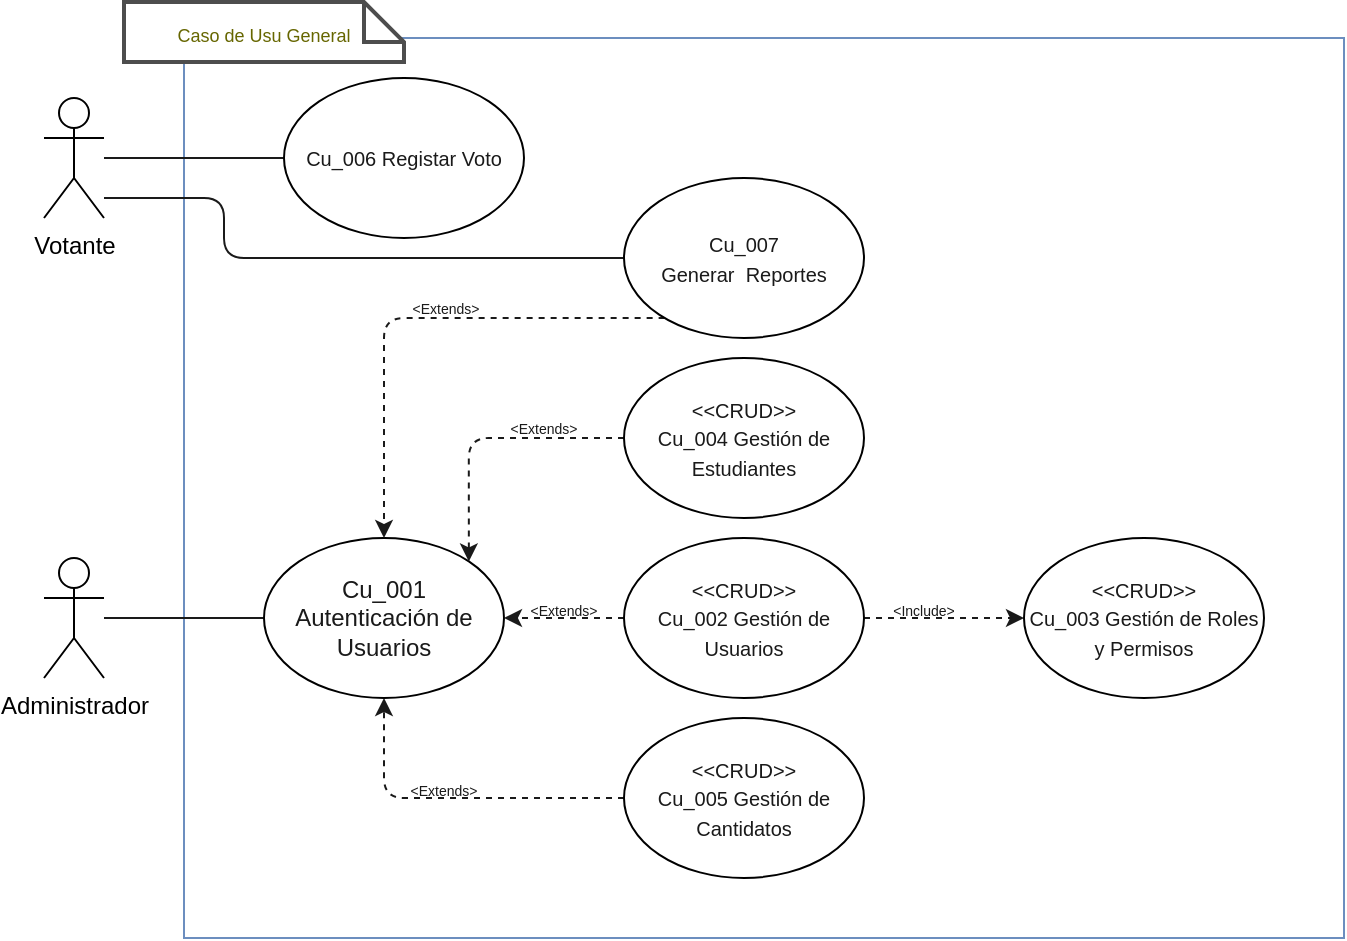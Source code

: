 <mxfile>
    <diagram id="4-rtfh83yezPWey96qsF" name="General">
        <mxGraphModel dx="693" dy="428" grid="1" gridSize="10" guides="1" tooltips="1" connect="1" arrows="1" fold="1" page="1" pageScale="1" pageWidth="850" pageHeight="1100" math="0" shadow="0">
            <root>
                <mxCell id="0"/>
                <mxCell id="1" parent="0"/>
                <mxCell id="OQ49IvHE8x5yrIgXb8Tg-1" value="" style="rounded=0;whiteSpace=wrap;html=1;fillColor=#FFFFFF;strokeColor=#6c8ebf;" vertex="1" parent="1">
                    <mxGeometry x="140" y="30" width="580" height="450" as="geometry"/>
                </mxCell>
                <mxCell id="OQ49IvHE8x5yrIgXb8Tg-2" style="edgeStyle=orthogonalEdgeStyle;html=1;entryX=0;entryY=0.5;entryDx=0;entryDy=0;strokeColor=#1A1A1A;fontSize=10;fontColor=#1A1A1A;endArrow=none;endFill=0;" edge="1" parent="1" source="OQ49IvHE8x5yrIgXb8Tg-3" target="OQ49IvHE8x5yrIgXb8Tg-7">
                    <mxGeometry relative="1" as="geometry"/>
                </mxCell>
                <mxCell id="OQ49IvHE8x5yrIgXb8Tg-3" value="Administrador" style="shape=umlActor;verticalLabelPosition=bottom;verticalAlign=top;html=1;outlineConnect=0;" vertex="1" parent="1">
                    <mxGeometry x="70" y="290" width="30" height="60" as="geometry"/>
                </mxCell>
                <mxCell id="OQ49IvHE8x5yrIgXb8Tg-4" style="edgeStyle=orthogonalEdgeStyle;html=1;entryX=0;entryY=0.5;entryDx=0;entryDy=0;strokeColor=#1A1A1A;fontSize=10;fontColor=#1A1A1A;endArrow=none;endFill=0;" edge="1" parent="1" source="OQ49IvHE8x5yrIgXb8Tg-6" target="OQ49IvHE8x5yrIgXb8Tg-15">
                    <mxGeometry relative="1" as="geometry"/>
                </mxCell>
                <mxCell id="OQ49IvHE8x5yrIgXb8Tg-5" style="edgeStyle=orthogonalEdgeStyle;html=1;entryX=0;entryY=0.5;entryDx=0;entryDy=0;strokeColor=#1A1A1A;fontSize=10;fontColor=#1A1A1A;endArrow=none;endFill=0;" edge="1" parent="1" source="OQ49IvHE8x5yrIgXb8Tg-6" target="OQ49IvHE8x5yrIgXb8Tg-17">
                    <mxGeometry relative="1" as="geometry">
                        <Array as="points">
                            <mxPoint x="160" y="110"/>
                            <mxPoint x="160" y="140"/>
                        </Array>
                    </mxGeometry>
                </mxCell>
                <mxCell id="OQ49IvHE8x5yrIgXb8Tg-6" value="Votante" style="shape=umlActor;verticalLabelPosition=bottom;verticalAlign=top;html=1;outlineConnect=0;" vertex="1" parent="1">
                    <mxGeometry x="70" y="60" width="30" height="60" as="geometry"/>
                </mxCell>
                <mxCell id="OQ49IvHE8x5yrIgXb8Tg-7" value="&lt;font color=&quot;#1a1a1a&quot;&gt;Cu_001 &lt;br&gt;Autenticación de Usuarios&lt;/font&gt;" style="ellipse;whiteSpace=wrap;html=1;gradientColor=none;strokeColor=#000000;fillColor=#FFFFFF;" vertex="1" parent="1">
                    <mxGeometry x="180" y="280" width="120" height="80" as="geometry"/>
                </mxCell>
                <mxCell id="OQ49IvHE8x5yrIgXb8Tg-8" style="edgeStyle=orthogonalEdgeStyle;html=1;entryX=1;entryY=0.5;entryDx=0;entryDy=0;dashed=1;strokeColor=#1A1A1A;fontSize=7;fontColor=#1A1A1A;startArrow=none;startFill=0;endArrow=classic;endFill=1;" edge="1" parent="1" source="OQ49IvHE8x5yrIgXb8Tg-10" target="OQ49IvHE8x5yrIgXb8Tg-7">
                    <mxGeometry relative="1" as="geometry"/>
                </mxCell>
                <mxCell id="OQ49IvHE8x5yrIgXb8Tg-9" style="edgeStyle=orthogonalEdgeStyle;html=1;entryX=0;entryY=0.5;entryDx=0;entryDy=0;dashed=1;strokeColor=#1A1A1A;fontSize=9;fontColor=#1A1A1A;startArrow=none;startFill=0;endArrow=classic;endFill=1;" edge="1" parent="1" source="OQ49IvHE8x5yrIgXb8Tg-10" target="OQ49IvHE8x5yrIgXb8Tg-23">
                    <mxGeometry relative="1" as="geometry"/>
                </mxCell>
                <mxCell id="OQ49IvHE8x5yrIgXb8Tg-10" value="&lt;font style=&quot;font-size: 10px;&quot; color=&quot;#1a1a1a&quot;&gt;&amp;lt;&amp;lt;CRUD&amp;gt;&amp;gt;&lt;br&gt;Cu_002 Gestión de Usuarios&lt;/font&gt;" style="ellipse;whiteSpace=wrap;html=1;gradientColor=none;strokeColor=#000000;fillColor=#FFFFFF;" vertex="1" parent="1">
                    <mxGeometry x="360" y="280" width="120" height="80" as="geometry"/>
                </mxCell>
                <mxCell id="OQ49IvHE8x5yrIgXb8Tg-11" style="edgeStyle=orthogonalEdgeStyle;html=1;entryX=1;entryY=0;entryDx=0;entryDy=0;strokeColor=#1A1A1A;fontSize=10;fontColor=#1A1A1A;endArrow=classic;endFill=1;dashed=1;startArrow=none;startFill=0;" edge="1" parent="1" source="OQ49IvHE8x5yrIgXb8Tg-12" target="OQ49IvHE8x5yrIgXb8Tg-7">
                    <mxGeometry relative="1" as="geometry">
                        <Array as="points">
                            <mxPoint x="282" y="230"/>
                        </Array>
                    </mxGeometry>
                </mxCell>
                <mxCell id="OQ49IvHE8x5yrIgXb8Tg-12" value="&lt;font style=&quot;font-size: 10px;&quot; color=&quot;#1a1a1a&quot;&gt;&amp;lt;&amp;lt;CRUD&amp;gt;&amp;gt;&lt;br&gt;Cu_004 Gestión de Estudiantes&lt;/font&gt;" style="ellipse;whiteSpace=wrap;html=1;gradientColor=none;strokeColor=#000000;fillColor=#FFFFFF;" vertex="1" parent="1">
                    <mxGeometry x="360" y="190" width="120" height="80" as="geometry"/>
                </mxCell>
                <mxCell id="OQ49IvHE8x5yrIgXb8Tg-13" style="edgeStyle=orthogonalEdgeStyle;html=1;entryX=0.5;entryY=1;entryDx=0;entryDy=0;dashed=1;strokeColor=#1A1A1A;fontSize=7;fontColor=#1A1A1A;startArrow=none;startFill=0;endArrow=classic;endFill=1;" edge="1" parent="1" source="OQ49IvHE8x5yrIgXb8Tg-14" target="OQ49IvHE8x5yrIgXb8Tg-7">
                    <mxGeometry relative="1" as="geometry"/>
                </mxCell>
                <mxCell id="OQ49IvHE8x5yrIgXb8Tg-14" value="&lt;font style=&quot;font-size: 10px;&quot; color=&quot;#1a1a1a&quot;&gt;&amp;lt;&amp;lt;CRUD&amp;gt;&amp;gt;&lt;br&gt;Cu_005 Gestión de Cantidatos&lt;/font&gt;" style="ellipse;whiteSpace=wrap;html=1;gradientColor=none;strokeColor=#000000;fillColor=#FFFFFF;" vertex="1" parent="1">
                    <mxGeometry x="360" y="370" width="120" height="80" as="geometry"/>
                </mxCell>
                <mxCell id="OQ49IvHE8x5yrIgXb8Tg-15" value="&lt;span style=&quot;color: rgb(26, 26, 26); font-size: 10px;&quot;&gt;Cu_006 Registar Voto&lt;/span&gt;&lt;font style=&quot;font-size: 10px;&quot; color=&quot;#1a1a1a&quot;&gt;&lt;br&gt;&lt;/font&gt;" style="ellipse;whiteSpace=wrap;html=1;gradientColor=none;strokeColor=#000000;fillColor=#FFFFFF;" vertex="1" parent="1">
                    <mxGeometry x="190" y="50" width="120" height="80" as="geometry"/>
                </mxCell>
                <mxCell id="OQ49IvHE8x5yrIgXb8Tg-16" style="edgeStyle=orthogonalEdgeStyle;html=1;entryX=0.5;entryY=0;entryDx=0;entryDy=0;dashed=1;strokeColor=#1A1A1A;fontSize=9;fontColor=#1A1A1A;startArrow=none;startFill=0;endArrow=classic;endFill=1;" edge="1" parent="1" source="OQ49IvHE8x5yrIgXb8Tg-17" target="OQ49IvHE8x5yrIgXb8Tg-7">
                    <mxGeometry relative="1" as="geometry">
                        <Array as="points">
                            <mxPoint x="240" y="170"/>
                        </Array>
                    </mxGeometry>
                </mxCell>
                <mxCell id="OQ49IvHE8x5yrIgXb8Tg-17" value="&lt;span style=&quot;color: rgb(26, 26, 26); font-size: 10px;&quot;&gt;Cu_007 &lt;br&gt;Generar&amp;nbsp; Reportes&lt;/span&gt;&lt;font style=&quot;font-size: 10px;&quot; color=&quot;#1a1a1a&quot;&gt;&lt;br&gt;&lt;/font&gt;" style="ellipse;whiteSpace=wrap;html=1;gradientColor=none;strokeColor=#000000;fillColor=#FFFFFF;" vertex="1" parent="1">
                    <mxGeometry x="360" y="100" width="120" height="80" as="geometry"/>
                </mxCell>
                <mxCell id="OQ49IvHE8x5yrIgXb8Tg-18" value="&lt;font style=&quot;font-size: 7px;&quot;&gt;&amp;lt;Extends&amp;gt;&lt;/font&gt;" style="text;html=1;strokeColor=none;fillColor=none;align=center;verticalAlign=middle;whiteSpace=wrap;rounded=0;fontSize=10;fontColor=#1A1A1A;" vertex="1" parent="1">
                    <mxGeometry x="290" y="209" width="60" height="30" as="geometry"/>
                </mxCell>
                <mxCell id="OQ49IvHE8x5yrIgXb8Tg-19" value="&lt;font style=&quot;font-size: 7px;&quot;&gt;&amp;lt;Extends&amp;gt;&lt;/font&gt;" style="text;html=1;strokeColor=none;fillColor=none;align=center;verticalAlign=middle;whiteSpace=wrap;rounded=0;fontSize=10;fontColor=#1A1A1A;" vertex="1" parent="1">
                    <mxGeometry x="300" y="300" width="60" height="30" as="geometry"/>
                </mxCell>
                <mxCell id="OQ49IvHE8x5yrIgXb8Tg-20" value="&lt;font style=&quot;font-size: 7px;&quot;&gt;&amp;lt;Extends&amp;gt;&lt;/font&gt;" style="text;html=1;strokeColor=none;fillColor=none;align=center;verticalAlign=middle;whiteSpace=wrap;rounded=0;fontSize=10;fontColor=#1A1A1A;" vertex="1" parent="1">
                    <mxGeometry x="240" y="390" width="60" height="30" as="geometry"/>
                </mxCell>
                <mxCell id="OQ49IvHE8x5yrIgXb8Tg-21" value="&lt;font style=&quot;font-size: 9px;&quot;&gt;Caso de Usu General&lt;/font&gt;" style="shape=note;strokeWidth=2;fontSize=14;size=20;whiteSpace=wrap;html=1;fillColor=#FFFFFF;strokeColor=#4D4D4D;fontColor=#666600;" vertex="1" parent="1">
                    <mxGeometry x="110" y="12" width="140" height="30" as="geometry"/>
                </mxCell>
                <mxCell id="OQ49IvHE8x5yrIgXb8Tg-22" value="&lt;font style=&quot;font-size: 7px;&quot;&gt;&amp;lt;Extends&amp;gt;&lt;/font&gt;" style="text;html=1;strokeColor=none;fillColor=none;align=center;verticalAlign=middle;whiteSpace=wrap;rounded=0;fontSize=10;fontColor=#1A1A1A;" vertex="1" parent="1">
                    <mxGeometry x="241" y="149" width="60" height="30" as="geometry"/>
                </mxCell>
                <mxCell id="OQ49IvHE8x5yrIgXb8Tg-23" value="&lt;font style=&quot;font-size: 10px;&quot; color=&quot;#1a1a1a&quot;&gt;&amp;lt;&amp;lt;CRUD&amp;gt;&amp;gt;&lt;br&gt;Cu_003 Gestión de Roles y Permisos&lt;/font&gt;" style="ellipse;whiteSpace=wrap;html=1;gradientColor=none;strokeColor=#000000;fillColor=#FFFFFF;" vertex="1" parent="1">
                    <mxGeometry x="560" y="280" width="120" height="80" as="geometry"/>
                </mxCell>
                <mxCell id="OQ49IvHE8x5yrIgXb8Tg-24" value="&lt;font style=&quot;font-size: 7px;&quot;&gt;&amp;lt;Include&amp;gt;&lt;/font&gt;" style="text;html=1;strokeColor=none;fillColor=none;align=center;verticalAlign=middle;whiteSpace=wrap;rounded=0;fontSize=10;fontColor=#1A1A1A;" vertex="1" parent="1">
                    <mxGeometry x="480" y="300" width="60" height="30" as="geometry"/>
                </mxCell>
            </root>
        </mxGraphModel>
    </diagram>
    <diagram id="xeNrr7J8DQWLST5qjFd_" name="Cu_001">
        <mxGraphModel dx="832" dy="513" grid="1" gridSize="10" guides="1" tooltips="1" connect="1" arrows="1" fold="1" page="1" pageScale="1" pageWidth="850" pageHeight="1100" math="0" shadow="0">
            <root>
                <mxCell id="0"/>
                <mxCell id="1" parent="0"/>
                <mxCell id="idBuZUeC_AO_VybF0Zfy-3" value="" style="rounded=0;whiteSpace=wrap;html=1;fillColor=#FFFFFF;strokeColor=#6c8ebf;" vertex="1" parent="1">
                    <mxGeometry x="140" y="30" width="400" height="450" as="geometry"/>
                </mxCell>
                <mxCell id="eLp1FBirKym7ZjAtvHAj-17" style="edgeStyle=orthogonalEdgeStyle;html=1;entryX=0;entryY=0.5;entryDx=0;entryDy=0;strokeColor=#1A1A1A;fontSize=10;fontColor=#1A1A1A;endArrow=none;endFill=0;" edge="1" parent="1" source="yPrfKcp-zNGITT92_XCI-1" target="LE7qAUEhRwDAdhnlBWR3-1">
                    <mxGeometry relative="1" as="geometry"/>
                </mxCell>
                <mxCell id="yPrfKcp-zNGITT92_XCI-1" value="Administrador" style="shape=umlActor;verticalLabelPosition=bottom;verticalAlign=top;html=1;outlineConnect=0;" vertex="1" parent="1">
                    <mxGeometry x="70" y="290" width="30" height="60" as="geometry"/>
                </mxCell>
                <mxCell id="LE7qAUEhRwDAdhnlBWR3-1" value="&lt;font color=&quot;#1a1a1a&quot;&gt;Cu_001 &lt;br&gt;Autenticación de Usuarios&lt;/font&gt;" style="ellipse;whiteSpace=wrap;html=1;gradientColor=none;strokeColor=#000000;fillColor=#FFFFFF;" vertex="1" parent="1">
                    <mxGeometry x="180" y="280" width="120" height="80" as="geometry"/>
                </mxCell>
                <mxCell id="eLp1FBirKym7ZjAtvHAj-25" style="edgeStyle=orthogonalEdgeStyle;html=1;entryX=1;entryY=0.5;entryDx=0;entryDy=0;dashed=1;strokeColor=#1A1A1A;fontSize=7;fontColor=#1A1A1A;startArrow=none;startFill=0;endArrow=classic;endFill=1;" edge="1" parent="1" source="eLp1FBirKym7ZjAtvHAj-4" target="LE7qAUEhRwDAdhnlBWR3-1">
                    <mxGeometry relative="1" as="geometry"/>
                </mxCell>
                <mxCell id="eLp1FBirKym7ZjAtvHAj-4" value="&lt;font style=&quot;font-size: 10px;&quot; color=&quot;#1a1a1a&quot;&gt;&amp;lt;&amp;lt;CRUD&amp;gt;&amp;gt;&lt;br&gt;Cu_002 Gestión de Usuarios&lt;/font&gt;" style="ellipse;whiteSpace=wrap;html=1;gradientColor=none;strokeColor=#000000;fillColor=#FFFFFF;" vertex="1" parent="1">
                    <mxGeometry x="360" y="280" width="120" height="80" as="geometry"/>
                </mxCell>
                <mxCell id="eLp1FBirKym7ZjAtvHAj-20" style="edgeStyle=orthogonalEdgeStyle;html=1;entryX=1;entryY=0;entryDx=0;entryDy=0;strokeColor=#1A1A1A;fontSize=10;fontColor=#1A1A1A;endArrow=classic;endFill=1;dashed=1;startArrow=none;startFill=0;" edge="1" parent="1" source="eLp1FBirKym7ZjAtvHAj-11" target="LE7qAUEhRwDAdhnlBWR3-1">
                    <mxGeometry relative="1" as="geometry">
                        <Array as="points">
                            <mxPoint x="282" y="230"/>
                        </Array>
                    </mxGeometry>
                </mxCell>
                <mxCell id="eLp1FBirKym7ZjAtvHAj-11" value="&lt;font style=&quot;font-size: 10px;&quot; color=&quot;#1a1a1a&quot;&gt;&amp;lt;&amp;lt;CRUD&amp;gt;&amp;gt;&lt;br&gt;Cu_004 Gestión de Estudiantes&lt;/font&gt;" style="ellipse;whiteSpace=wrap;html=1;gradientColor=none;strokeColor=#000000;fillColor=#FFFFFF;" vertex="1" parent="1">
                    <mxGeometry x="360" y="190" width="120" height="80" as="geometry"/>
                </mxCell>
                <mxCell id="eLp1FBirKym7ZjAtvHAj-26" style="edgeStyle=orthogonalEdgeStyle;html=1;entryX=0.5;entryY=1;entryDx=0;entryDy=0;dashed=1;strokeColor=#1A1A1A;fontSize=7;fontColor=#1A1A1A;startArrow=none;startFill=0;endArrow=classic;endFill=1;" edge="1" parent="1" source="eLp1FBirKym7ZjAtvHAj-13" target="LE7qAUEhRwDAdhnlBWR3-1">
                    <mxGeometry relative="1" as="geometry"/>
                </mxCell>
                <mxCell id="eLp1FBirKym7ZjAtvHAj-13" value="&lt;font style=&quot;font-size: 10px;&quot; color=&quot;#1a1a1a&quot;&gt;&amp;lt;&amp;lt;CRUD&amp;gt;&amp;gt;&lt;br&gt;Cu_005 Gestión de Cantidatos&lt;/font&gt;" style="ellipse;whiteSpace=wrap;html=1;gradientColor=none;strokeColor=#000000;fillColor=#FFFFFF;" vertex="1" parent="1">
                    <mxGeometry x="360" y="370" width="120" height="80" as="geometry"/>
                </mxCell>
                <mxCell id="eLp1FBirKym7ZjAtvHAj-33" style="edgeStyle=orthogonalEdgeStyle;html=1;entryX=0.5;entryY=0;entryDx=0;entryDy=0;dashed=1;strokeColor=#1A1A1A;fontSize=9;fontColor=#1A1A1A;startArrow=none;startFill=0;endArrow=classic;endFill=1;" edge="1" parent="1" source="eLp1FBirKym7ZjAtvHAj-16" target="LE7qAUEhRwDAdhnlBWR3-1">
                    <mxGeometry relative="1" as="geometry">
                        <Array as="points">
                            <mxPoint x="240" y="170"/>
                        </Array>
                    </mxGeometry>
                </mxCell>
                <mxCell id="eLp1FBirKym7ZjAtvHAj-16" value="&lt;span style=&quot;color: rgb(26, 26, 26); font-size: 10px;&quot;&gt;Cu_007 &lt;br&gt;Generar&amp;nbsp; Reportes&lt;/span&gt;&lt;font style=&quot;font-size: 10px;&quot; color=&quot;#1a1a1a&quot;&gt;&lt;br&gt;&lt;/font&gt;" style="ellipse;whiteSpace=wrap;html=1;gradientColor=none;strokeColor=#000000;fillColor=#FFFFFF;" vertex="1" parent="1">
                    <mxGeometry x="360" y="100" width="120" height="80" as="geometry"/>
                </mxCell>
                <mxCell id="eLp1FBirKym7ZjAtvHAj-23" value="&lt;font style=&quot;font-size: 7px;&quot;&gt;&amp;lt;Extends&amp;gt;&lt;/font&gt;" style="text;html=1;strokeColor=none;fillColor=none;align=center;verticalAlign=middle;whiteSpace=wrap;rounded=0;fontSize=10;fontColor=#1A1A1A;" vertex="1" parent="1">
                    <mxGeometry x="290" y="209" width="60" height="30" as="geometry"/>
                </mxCell>
                <mxCell id="eLp1FBirKym7ZjAtvHAj-27" value="&lt;font style=&quot;font-size: 7px;&quot;&gt;&amp;lt;Extends&amp;gt;&lt;/font&gt;" style="text;html=1;strokeColor=none;fillColor=none;align=center;verticalAlign=middle;whiteSpace=wrap;rounded=0;fontSize=10;fontColor=#1A1A1A;" vertex="1" parent="1">
                    <mxGeometry x="300" y="300" width="60" height="30" as="geometry"/>
                </mxCell>
                <mxCell id="eLp1FBirKym7ZjAtvHAj-28" value="&lt;font style=&quot;font-size: 7px;&quot;&gt;&amp;lt;Extends&amp;gt;&lt;/font&gt;" style="text;html=1;strokeColor=none;fillColor=none;align=center;verticalAlign=middle;whiteSpace=wrap;rounded=0;fontSize=10;fontColor=#1A1A1A;" vertex="1" parent="1">
                    <mxGeometry x="240" y="390" width="60" height="30" as="geometry"/>
                </mxCell>
                <mxCell id="eLp1FBirKym7ZjAtvHAj-31" value="&lt;font style=&quot;font-size: 9px;&quot;&gt;Cu_001 Caso de Uso Autenticación&amp;nbsp; de&amp;nbsp; Usuarios&lt;/font&gt;" style="shape=note;strokeWidth=2;fontSize=14;size=20;whiteSpace=wrap;html=1;fillColor=#FFFFFF;strokeColor=#4D4D4D;fontColor=#666600;" vertex="1" parent="1">
                    <mxGeometry x="110" y="12" width="270" height="30" as="geometry"/>
                </mxCell>
                <mxCell id="eLp1FBirKym7ZjAtvHAj-34" value="&lt;font style=&quot;font-size: 7px;&quot;&gt;&amp;lt;Extends&amp;gt;&lt;/font&gt;" style="text;html=1;strokeColor=none;fillColor=none;align=center;verticalAlign=middle;whiteSpace=wrap;rounded=0;fontSize=10;fontColor=#1A1A1A;" vertex="1" parent="1">
                    <mxGeometry x="241" y="149" width="60" height="30" as="geometry"/>
                </mxCell>
            </root>
        </mxGraphModel>
    </diagram>
    <diagram id="dnYw5ADBKxca06q7r6u2" name="Cu_002">
        <mxGraphModel dx="832" dy="513" grid="1" gridSize="10" guides="1" tooltips="1" connect="1" arrows="1" fold="1" page="1" pageScale="1" pageWidth="850" pageHeight="1100" math="0" shadow="0">
            <root>
                <mxCell id="0"/>
                <mxCell id="1" parent="0"/>
                <mxCell id="1T2FCT-wF3NRtJqanhLV-1" value="" style="rounded=0;whiteSpace=wrap;html=1;fillColor=#FFFFFF;strokeColor=#6c8ebf;" vertex="1" parent="1">
                    <mxGeometry x="140" y="30" width="440" height="430" as="geometry"/>
                </mxCell>
                <mxCell id="1T2FCT-wF3NRtJqanhLV-2" style="edgeStyle=orthogonalEdgeStyle;html=1;entryX=0;entryY=0.5;entryDx=0;entryDy=0;strokeColor=#1A1A1A;fontSize=10;fontColor=#1A1A1A;endArrow=none;endFill=0;" edge="1" parent="1" source="1T2FCT-wF3NRtJqanhLV-3" target="1T2FCT-wF3NRtJqanhLV-10">
                    <mxGeometry relative="1" as="geometry">
                        <mxPoint x="180" y="320" as="targetPoint"/>
                    </mxGeometry>
                </mxCell>
                <mxCell id="1T2FCT-wF3NRtJqanhLV-3" value="Administrador" style="shape=umlActor;verticalLabelPosition=bottom;verticalAlign=top;html=1;outlineConnect=0;" vertex="1" parent="1">
                    <mxGeometry x="70" y="290" width="30" height="60" as="geometry"/>
                </mxCell>
                <mxCell id="1T2FCT-wF3NRtJqanhLV-9" style="edgeStyle=orthogonalEdgeStyle;html=1;entryX=0;entryY=0.5;entryDx=0;entryDy=0;dashed=1;strokeColor=#1A1A1A;fontSize=9;fontColor=#1A1A1A;startArrow=none;startFill=0;endArrow=classic;endFill=1;" edge="1" parent="1" source="1T2FCT-wF3NRtJqanhLV-10" target="1T2FCT-wF3NRtJqanhLV-23">
                    <mxGeometry relative="1" as="geometry"/>
                </mxCell>
                <mxCell id="1T2FCT-wF3NRtJqanhLV-10" value="&lt;font style=&quot;font-size: 10px;&quot; color=&quot;#1a1a1a&quot;&gt;&amp;lt;&amp;lt;CRUD&amp;gt;&amp;gt;&lt;br&gt;Cu_002 Gestión de Usuarios&lt;/font&gt;" style="ellipse;whiteSpace=wrap;html=1;gradientColor=none;strokeColor=#000000;fillColor=#FFFFFF;" vertex="1" parent="1">
                    <mxGeometry x="210" y="280" width="120" height="80" as="geometry"/>
                </mxCell>
                <mxCell id="1T2FCT-wF3NRtJqanhLV-21" value="&lt;span style=&quot;font-size: 9px;&quot;&gt;Cu_002 Caso de Uso Gestión de Usuarios&lt;/span&gt;" style="shape=note;strokeWidth=2;fontSize=14;size=20;whiteSpace=wrap;html=1;fillColor=#FFFFFF;strokeColor=#4D4D4D;fontColor=#666600;" vertex="1" parent="1">
                    <mxGeometry x="110" y="12" width="290" height="30" as="geometry"/>
                </mxCell>
                <mxCell id="1T2FCT-wF3NRtJqanhLV-23" value="&lt;font style=&quot;font-size: 10px;&quot; color=&quot;#1a1a1a&quot;&gt;&amp;lt;&amp;lt;CRUD&amp;gt;&amp;gt;&lt;br&gt;Cu_003 Gestión de Roles y Permisos&lt;/font&gt;" style="ellipse;whiteSpace=wrap;html=1;gradientColor=none;strokeColor=#000000;fillColor=#FFFFFF;" vertex="1" parent="1">
                    <mxGeometry x="410" y="280" width="120" height="80" as="geometry"/>
                </mxCell>
                <mxCell id="1T2FCT-wF3NRtJqanhLV-24" value="&lt;font style=&quot;font-size: 7px;&quot;&gt;&amp;lt;Include&amp;gt;&lt;/font&gt;" style="text;html=1;strokeColor=none;fillColor=none;align=center;verticalAlign=middle;whiteSpace=wrap;rounded=0;fontSize=10;fontColor=#1A1A1A;" vertex="1" parent="1">
                    <mxGeometry x="330" y="300" width="60" height="30" as="geometry"/>
                </mxCell>
                <mxCell id="R4cWFkFYdMCm9IAjYmaH-9" style="edgeStyle=orthogonalEdgeStyle;html=1;entryX=0;entryY=0;entryDx=0;entryDy=0;dashed=1;strokeColor=#1A1A1A;fontSize=9;fontColor=#1A1A1A;startArrow=none;startFill=0;endArrow=classic;endFill=1;" edge="1" parent="1" source="R4cWFkFYdMCm9IAjYmaH-24" target="1T2FCT-wF3NRtJqanhLV-10">
                    <mxGeometry relative="1" as="geometry"/>
                </mxCell>
                <mxCell id="R4cWFkFYdMCm9IAjYmaH-1" value="&lt;font color=&quot;#1a1a1a&quot;&gt;&lt;span style=&quot;font-size: 10px;&quot;&gt;Crear Usuarios&lt;/span&gt;&lt;/font&gt;" style="ellipse;whiteSpace=wrap;html=1;gradientColor=none;strokeColor=#000000;fillColor=#FFFFFF;" vertex="1" parent="1">
                    <mxGeometry x="140" y="100" width="90" height="60" as="geometry"/>
                </mxCell>
                <mxCell id="R4cWFkFYdMCm9IAjYmaH-8" style="edgeStyle=orthogonalEdgeStyle;html=1;entryX=0.5;entryY=0;entryDx=0;entryDy=0;dashed=1;strokeColor=#1A1A1A;fontSize=9;fontColor=#1A1A1A;startArrow=none;startFill=0;endArrow=classic;endFill=1;" edge="1" parent="1" source="R4cWFkFYdMCm9IAjYmaH-3" target="1T2FCT-wF3NRtJqanhLV-10">
                    <mxGeometry relative="1" as="geometry">
                        <Array as="points">
                            <mxPoint x="290" y="240"/>
                            <mxPoint x="270" y="240"/>
                        </Array>
                    </mxGeometry>
                </mxCell>
                <mxCell id="R4cWFkFYdMCm9IAjYmaH-3" value="&lt;font color=&quot;#1a1a1a&quot;&gt;&lt;span style=&quot;font-size: 10px;&quot;&gt;Modificar Usuarios&lt;/span&gt;&lt;/font&gt;" style="ellipse;whiteSpace=wrap;html=1;gradientColor=none;strokeColor=#000000;fillColor=#FFFFFF;" vertex="1" parent="1">
                    <mxGeometry x="250" y="100" width="90" height="60" as="geometry"/>
                </mxCell>
                <mxCell id="R4cWFkFYdMCm9IAjYmaH-6" style="edgeStyle=orthogonalEdgeStyle;html=1;entryX=0;entryY=0;entryDx=0;entryDy=0;dashed=1;strokeColor=#1A1A1A;fontSize=9;fontColor=#1A1A1A;startArrow=none;startFill=0;endArrow=classic;endFill=1;" edge="1" parent="1" source="R4cWFkFYdMCm9IAjYmaH-30" target="1T2FCT-wF3NRtJqanhLV-24">
                    <mxGeometry relative="1" as="geometry"/>
                </mxCell>
                <mxCell id="R4cWFkFYdMCm9IAjYmaH-4" value="&lt;font color=&quot;#1a1a1a&quot;&gt;&lt;span style=&quot;font-size: 10px;&quot;&gt;Eliminar Usuarios&lt;/span&gt;&lt;/font&gt;" style="ellipse;whiteSpace=wrap;html=1;gradientColor=none;strokeColor=#000000;fillColor=#FFFFFF;" vertex="1" parent="1">
                    <mxGeometry x="445" y="190" width="90" height="60" as="geometry"/>
                </mxCell>
                <mxCell id="R4cWFkFYdMCm9IAjYmaH-7" style="edgeStyle=orthogonalEdgeStyle;html=1;entryX=1;entryY=0;entryDx=0;entryDy=0;dashed=1;strokeColor=#1A1A1A;fontSize=9;fontColor=#1A1A1A;startArrow=none;startFill=0;endArrow=classic;endFill=1;" edge="1" parent="1" source="R4cWFkFYdMCm9IAjYmaH-5" target="1T2FCT-wF3NRtJqanhLV-10">
                    <mxGeometry relative="1" as="geometry">
                        <Array as="points">
                            <mxPoint x="440" y="180"/>
                            <mxPoint x="312" y="180"/>
                        </Array>
                    </mxGeometry>
                </mxCell>
                <mxCell id="R4cWFkFYdMCm9IAjYmaH-5" value="&lt;font color=&quot;#1a1a1a&quot;&gt;&lt;span style=&quot;font-size: 10px;&quot;&gt;Consultar Usuarios&lt;/span&gt;&lt;/font&gt;" style="ellipse;whiteSpace=wrap;html=1;gradientColor=none;strokeColor=#000000;fillColor=#FFFFFF;" vertex="1" parent="1">
                    <mxGeometry x="380" y="100" width="90" height="60" as="geometry"/>
                </mxCell>
                <mxCell id="R4cWFkFYdMCm9IAjYmaH-25" value="&amp;lt;Extends&amp;gt;" style="text;html=1;strokeColor=none;fillColor=none;align=center;verticalAlign=middle;whiteSpace=wrap;rounded=0;fontSize=9;fontColor=#1A1A1A;" vertex="1" parent="1">
                    <mxGeometry x="240" y="210" width="60" height="30" as="geometry"/>
                </mxCell>
                <mxCell id="R4cWFkFYdMCm9IAjYmaH-29" value="&amp;lt;Extends&amp;gt;" style="text;html=1;strokeColor=none;fillColor=none;align=center;verticalAlign=middle;whiteSpace=wrap;rounded=0;fontSize=9;fontColor=#1A1A1A;" vertex="1" parent="1">
                    <mxGeometry x="280" y="240" width="60" height="30" as="geometry"/>
                </mxCell>
                <mxCell id="R4cWFkFYdMCm9IAjYmaH-42" value="" style="edgeStyle=orthogonalEdgeStyle;html=1;entryX=0;entryY=0;entryDx=0;entryDy=0;dashed=1;strokeColor=#1A1A1A;fontSize=9;fontColor=#1A1A1A;startArrow=none;startFill=0;endArrow=none;endFill=1;" edge="1" parent="1" source="R4cWFkFYdMCm9IAjYmaH-1" target="R4cWFkFYdMCm9IAjYmaH-24">
                    <mxGeometry relative="1" as="geometry">
                        <mxPoint x="185" y="160" as="sourcePoint"/>
                        <mxPoint x="227.574" y="291.716" as="targetPoint"/>
                    </mxGeometry>
                </mxCell>
                <mxCell id="R4cWFkFYdMCm9IAjYmaH-24" value="&amp;lt;Extends&amp;gt;" style="text;html=1;strokeColor=none;fillColor=none;align=center;verticalAlign=middle;whiteSpace=wrap;rounded=0;fontSize=9;fontColor=#1A1A1A;" vertex="1" parent="1">
                    <mxGeometry x="155" y="190" width="60" height="30" as="geometry"/>
                </mxCell>
                <mxCell id="R4cWFkFYdMCm9IAjYmaH-43" value="" style="edgeStyle=orthogonalEdgeStyle;html=1;entryX=0;entryY=0;entryDx=0;entryDy=0;dashed=1;strokeColor=#1A1A1A;fontSize=9;fontColor=#1A1A1A;startArrow=none;startFill=0;endArrow=none;endFill=1;" edge="1" parent="1" source="R4cWFkFYdMCm9IAjYmaH-4" target="R4cWFkFYdMCm9IAjYmaH-30">
                    <mxGeometry relative="1" as="geometry">
                        <mxPoint x="445" y="220" as="sourcePoint"/>
                        <mxPoint x="330" y="300" as="targetPoint"/>
                    </mxGeometry>
                </mxCell>
                <mxCell id="R4cWFkFYdMCm9IAjYmaH-30" value="&amp;lt;Extends&amp;gt;" style="text;html=1;strokeColor=none;fillColor=none;align=center;verticalAlign=middle;whiteSpace=wrap;rounded=0;fontSize=9;fontColor=#1A1A1A;" vertex="1" parent="1">
                    <mxGeometry x="370" y="210" width="60" height="30" as="geometry"/>
                </mxCell>
            </root>
        </mxGraphModel>
    </diagram>
    <diagram name="Cu_003" id="AyBhmK81QnJPmlhxZvHt">
        <mxGraphModel dx="832" dy="513" grid="1" gridSize="10" guides="1" tooltips="1" connect="1" arrows="1" fold="1" page="1" pageScale="1" pageWidth="850" pageHeight="1100" math="0" shadow="0">
            <root>
                <mxCell id="16-7Rcszv6ZIjAMRn26l-0"/>
                <mxCell id="16-7Rcszv6ZIjAMRn26l-1" parent="16-7Rcszv6ZIjAMRn26l-0"/>
                <mxCell id="16-7Rcszv6ZIjAMRn26l-2" value="" style="rounded=0;whiteSpace=wrap;html=1;fillColor=#FFFFFF;strokeColor=#6c8ebf;" vertex="1" parent="16-7Rcszv6ZIjAMRn26l-1">
                    <mxGeometry x="140" y="100" width="440" height="510" as="geometry"/>
                </mxCell>
                <mxCell id="16-7Rcszv6ZIjAMRn26l-3" style="edgeStyle=orthogonalEdgeStyle;html=1;entryX=0;entryY=0.5;entryDx=0;entryDy=0;strokeColor=#1A1A1A;fontSize=10;fontColor=#1A1A1A;endArrow=none;endFill=0;" edge="1" parent="16-7Rcszv6ZIjAMRn26l-1" source="16-7Rcszv6ZIjAMRn26l-4" target="16-7Rcszv6ZIjAMRn26l-9">
                    <mxGeometry relative="1" as="geometry">
                        <mxPoint x="210" y="277" as="targetPoint"/>
                    </mxGeometry>
                </mxCell>
                <mxCell id="16-7Rcszv6ZIjAMRn26l-4" value="Administrador" style="shape=umlActor;verticalLabelPosition=bottom;verticalAlign=top;html=1;outlineConnect=0;" vertex="1" parent="16-7Rcszv6ZIjAMRn26l-1">
                    <mxGeometry x="70" y="247" width="30" height="60" as="geometry"/>
                </mxCell>
                <mxCell id="16-7Rcszv6ZIjAMRn26l-7" value="&lt;span style=&quot;color: rgb(26, 26, 26); font-size: 10px;&quot;&gt;Cu_003 Gestión de Roles y Permisos&lt;/span&gt;" style="shape=note;strokeWidth=2;fontSize=14;size=20;whiteSpace=wrap;html=1;fillColor=#FFFFFF;strokeColor=#4D4D4D;fontColor=#666600;" vertex="1" parent="16-7Rcszv6ZIjAMRn26l-1">
                    <mxGeometry x="115" y="90" width="290" height="30" as="geometry"/>
                </mxCell>
                <mxCell id="16-7Rcszv6ZIjAMRn26l-8" style="edgeStyle=orthogonalEdgeStyle;html=1;entryX=0.5;entryY=0;entryDx=0;entryDy=0;dashed=1;strokeColor=#1A1A1A;fontSize=9;fontColor=#1A1A1A;startArrow=none;startFill=0;endArrow=classic;endFill=1;" edge="1" parent="16-7Rcszv6ZIjAMRn26l-1" source="16-7Rcszv6ZIjAMRn26l-35" target="16-7Rcszv6ZIjAMRn26l-33">
                    <mxGeometry relative="1" as="geometry"/>
                </mxCell>
                <mxCell id="16-7Rcszv6ZIjAMRn26l-9" value="&lt;font style=&quot;font-size: 10px;&quot; color=&quot;#1a1a1a&quot;&gt;&amp;lt;&amp;lt;CRUD&amp;gt;&amp;gt;&lt;br&gt;Cu_003 Gestión de Roles y Permisos&lt;/font&gt;" style="ellipse;whiteSpace=wrap;html=1;gradientColor=none;strokeColor=#000000;fillColor=#FFFFFF;" vertex="1" parent="16-7Rcszv6ZIjAMRn26l-1">
                    <mxGeometry x="210" y="237" width="120" height="80" as="geometry"/>
                </mxCell>
                <mxCell id="16-7Rcszv6ZIjAMRn26l-19" style="edgeStyle=orthogonalEdgeStyle;html=1;entryX=1;entryY=0;entryDx=0;entryDy=0;dashed=1;strokeColor=#1A1A1A;fontSize=9;fontColor=#1A1A1A;startArrow=none;startFill=0;endArrow=classic;endFill=1;" edge="1" parent="16-7Rcszv6ZIjAMRn26l-1" source="16-7Rcszv6ZIjAMRn26l-20" target="16-7Rcszv6ZIjAMRn26l-9">
                    <mxGeometry relative="1" as="geometry"/>
                </mxCell>
                <mxCell id="16-7Rcszv6ZIjAMRn26l-20" value="&lt;font color=&quot;#1a1a1a&quot;&gt;&lt;span style=&quot;font-size: 10px;&quot;&gt;Crear Roles y Permisos&lt;/span&gt;&lt;/font&gt;" style="ellipse;whiteSpace=wrap;html=1;gradientColor=none;strokeColor=#000000;fillColor=#FFFFFF;" vertex="1" parent="16-7Rcszv6ZIjAMRn26l-1">
                    <mxGeometry x="405" y="242" width="90" height="60" as="geometry"/>
                </mxCell>
                <mxCell id="16-7Rcszv6ZIjAMRn26l-21" style="edgeStyle=orthogonalEdgeStyle;html=1;entryX=0.5;entryY=0;entryDx=0;entryDy=0;dashed=1;strokeColor=#1A1A1A;fontSize=9;fontColor=#1A1A1A;startArrow=none;startFill=0;endArrow=classic;endFill=1;exitX=0;exitY=0.5;exitDx=0;exitDy=0;" edge="1" parent="16-7Rcszv6ZIjAMRn26l-1" source="16-7Rcszv6ZIjAMRn26l-22" target="16-7Rcszv6ZIjAMRn26l-9">
                    <mxGeometry relative="1" as="geometry">
                        <mxPoint x="405" y="197" as="sourcePoint"/>
                    </mxGeometry>
                </mxCell>
                <mxCell id="16-7Rcszv6ZIjAMRn26l-22" value="&lt;font color=&quot;#1a1a1a&quot;&gt;&lt;span style=&quot;font-size: 10px;&quot;&gt;Modificar Roles y Permiso&lt;/span&gt;&lt;/font&gt;" style="ellipse;whiteSpace=wrap;html=1;gradientColor=none;strokeColor=#000000;fillColor=#FFFFFF;" vertex="1" parent="16-7Rcszv6ZIjAMRn26l-1">
                    <mxGeometry x="405" y="167" width="90" height="60" as="geometry"/>
                </mxCell>
                <mxCell id="16-7Rcszv6ZIjAMRn26l-23" style="edgeStyle=orthogonalEdgeStyle;html=1;entryX=1;entryY=1;entryDx=0;entryDy=0;dashed=1;strokeColor=#1A1A1A;fontSize=9;fontColor=#1A1A1A;startArrow=none;startFill=0;endArrow=classic;endFill=1;" edge="1" parent="16-7Rcszv6ZIjAMRn26l-1" source="16-7Rcszv6ZIjAMRn26l-24" target="16-7Rcszv6ZIjAMRn26l-9">
                    <mxGeometry relative="1" as="geometry"/>
                </mxCell>
                <mxCell id="16-7Rcszv6ZIjAMRn26l-24" value="&lt;font color=&quot;#1a1a1a&quot;&gt;&lt;span style=&quot;font-size: 10px;&quot;&gt;Eliminar Roles y Permisos&lt;/span&gt;&lt;/font&gt;" style="ellipse;whiteSpace=wrap;html=1;gradientColor=none;strokeColor=#000000;fillColor=#FFFFFF;" vertex="1" parent="16-7Rcszv6ZIjAMRn26l-1">
                    <mxGeometry x="405" y="402" width="90" height="60" as="geometry"/>
                </mxCell>
                <mxCell id="16-7Rcszv6ZIjAMRn26l-25" style="edgeStyle=orthogonalEdgeStyle;html=1;entryX=1;entryY=0.5;entryDx=0;entryDy=0;dashed=1;strokeColor=#1A1A1A;fontSize=9;fontColor=#1A1A1A;startArrow=none;startFill=0;endArrow=classic;endFill=1;" edge="1" parent="16-7Rcszv6ZIjAMRn26l-1" source="16-7Rcszv6ZIjAMRn26l-26" target="16-7Rcszv6ZIjAMRn26l-9">
                    <mxGeometry relative="1" as="geometry"/>
                </mxCell>
                <mxCell id="16-7Rcszv6ZIjAMRn26l-26" value="&lt;font color=&quot;#1a1a1a&quot;&gt;&lt;span style=&quot;font-size: 10px;&quot;&gt;Consultar Roles&amp;nbsp; y Permisos&lt;/span&gt;&lt;/font&gt;" style="ellipse;whiteSpace=wrap;html=1;gradientColor=none;strokeColor=#000000;fillColor=#FFFFFF;" vertex="1" parent="16-7Rcszv6ZIjAMRn26l-1">
                    <mxGeometry x="405" y="322" width="90" height="60" as="geometry"/>
                </mxCell>
                <mxCell id="16-7Rcszv6ZIjAMRn26l-29" value="&amp;lt;Extends&amp;gt;" style="text;html=1;strokeColor=none;fillColor=none;align=center;verticalAlign=middle;whiteSpace=wrap;rounded=0;fontSize=9;fontColor=#1A1A1A;" vertex="1" parent="16-7Rcszv6ZIjAMRn26l-1">
                    <mxGeometry x="280" y="197" width="60" height="30" as="geometry"/>
                </mxCell>
                <mxCell id="16-7Rcszv6ZIjAMRn26l-30" value="&amp;lt;Extends&amp;gt;" style="text;html=1;strokeColor=none;fillColor=none;align=center;verticalAlign=middle;whiteSpace=wrap;rounded=0;fontSize=9;fontColor=#1A1A1A;" vertex="1" parent="16-7Rcszv6ZIjAMRn26l-1">
                    <mxGeometry x="325" y="227" width="60" height="30" as="geometry"/>
                </mxCell>
                <mxCell id="16-7Rcszv6ZIjAMRn26l-31" value="&amp;lt;Extends&amp;gt;" style="text;html=1;strokeColor=none;fillColor=none;align=center;verticalAlign=middle;whiteSpace=wrap;rounded=0;fontSize=9;fontColor=#1A1A1A;" vertex="1" parent="16-7Rcszv6ZIjAMRn26l-1">
                    <mxGeometry x="325" y="402" width="60" height="30" as="geometry"/>
                </mxCell>
                <mxCell id="16-7Rcszv6ZIjAMRn26l-32" value="&amp;lt;Extends&amp;gt;" style="text;html=1;strokeColor=none;fillColor=none;align=center;verticalAlign=middle;whiteSpace=wrap;rounded=0;fontSize=9;fontColor=#1A1A1A;" vertex="1" parent="16-7Rcszv6ZIjAMRn26l-1">
                    <mxGeometry x="345" y="348" width="60" height="30" as="geometry"/>
                </mxCell>
                <mxCell id="16-7Rcszv6ZIjAMRn26l-33" value="&lt;font color=&quot;#1a1a1a&quot;&gt;&lt;span style=&quot;font-size: 10px;&quot;&gt;Asignar Roles y Permisos&lt;/span&gt;&lt;/font&gt;" style="ellipse;whiteSpace=wrap;html=1;gradientColor=none;strokeColor=#000000;fillColor=#FFFFFF;" vertex="1" parent="16-7Rcszv6ZIjAMRn26l-1">
                    <mxGeometry x="200" y="422" width="90" height="60" as="geometry"/>
                </mxCell>
                <mxCell id="16-7Rcszv6ZIjAMRn26l-34" value="" style="edgeStyle=orthogonalEdgeStyle;html=1;entryX=0.5;entryY=0;entryDx=0;entryDy=0;dashed=1;strokeColor=#1A1A1A;fontSize=9;fontColor=#1A1A1A;startArrow=none;startFill=0;endArrow=none;endFill=1;" edge="1" parent="16-7Rcszv6ZIjAMRn26l-1" source="16-7Rcszv6ZIjAMRn26l-9" target="16-7Rcszv6ZIjAMRn26l-35">
                    <mxGeometry relative="1" as="geometry">
                        <mxPoint x="280" y="322" as="sourcePoint"/>
                        <mxPoint x="220" y="422" as="targetPoint"/>
                    </mxGeometry>
                </mxCell>
                <mxCell id="16-7Rcszv6ZIjAMRn26l-35" value="&amp;lt;Extends&amp;gt;" style="text;html=1;strokeColor=none;fillColor=none;align=center;verticalAlign=middle;whiteSpace=wrap;rounded=0;fontSize=9;fontColor=#1A1A1A;" vertex="1" parent="16-7Rcszv6ZIjAMRn26l-1">
                    <mxGeometry x="215" y="342" width="60" height="30" as="geometry"/>
                </mxCell>
            </root>
        </mxGraphModel>
    </diagram>
    <diagram name="Cu_004" id="JwF3NcNz1co84EYgratq">
        <mxGraphModel dx="832" dy="513" grid="1" gridSize="10" guides="1" tooltips="1" connect="1" arrows="1" fold="1" page="1" pageScale="1" pageWidth="850" pageHeight="1100" math="0" shadow="0">
            <root>
                <mxCell id="05mk0q84IQVR7VIIYDWQ-0"/>
                <mxCell id="05mk0q84IQVR7VIIYDWQ-1" parent="05mk0q84IQVR7VIIYDWQ-0"/>
                <mxCell id="05mk0q84IQVR7VIIYDWQ-2" value="" style="rounded=0;whiteSpace=wrap;html=1;fillColor=#FFFFFF;strokeColor=#6c8ebf;" vertex="1" parent="05mk0q84IQVR7VIIYDWQ-1">
                    <mxGeometry x="140" y="100" width="440" height="510" as="geometry"/>
                </mxCell>
                <mxCell id="05mk0q84IQVR7VIIYDWQ-3" style="edgeStyle=orthogonalEdgeStyle;html=1;entryX=0;entryY=0.5;entryDx=0;entryDy=0;strokeColor=#1A1A1A;fontSize=10;fontColor=#1A1A1A;endArrow=none;endFill=0;" edge="1" parent="05mk0q84IQVR7VIIYDWQ-1" source="05mk0q84IQVR7VIIYDWQ-4" target="05mk0q84IQVR7VIIYDWQ-7">
                    <mxGeometry relative="1" as="geometry">
                        <mxPoint x="210" y="277" as="targetPoint"/>
                    </mxGeometry>
                </mxCell>
                <mxCell id="05mk0q84IQVR7VIIYDWQ-4" value="Administrador" style="shape=umlActor;verticalLabelPosition=bottom;verticalAlign=top;html=1;outlineConnect=0;" vertex="1" parent="05mk0q84IQVR7VIIYDWQ-1">
                    <mxGeometry x="70" y="247" width="30" height="60" as="geometry"/>
                </mxCell>
                <mxCell id="05mk0q84IQVR7VIIYDWQ-5" value="&lt;span style=&quot;color: rgb(26, 26, 26); font-size: 10px;&quot;&gt;Cu_004 Gestión de Estudiantes&lt;/span&gt;" style="shape=note;strokeWidth=2;fontSize=14;size=20;whiteSpace=wrap;html=1;fillColor=#FFFFFF;strokeColor=#4D4D4D;fontColor=#666600;" vertex="1" parent="05mk0q84IQVR7VIIYDWQ-1">
                    <mxGeometry x="115" y="90" width="290" height="30" as="geometry"/>
                </mxCell>
                <mxCell id="05mk0q84IQVR7VIIYDWQ-7" value="&lt;span style=&quot;color: rgb(26, 26, 26); font-size: 10px;&quot;&gt;&amp;lt;&amp;lt;CRUD&amp;gt;&amp;gt;&lt;/span&gt;&lt;br style=&quot;color: rgb(26, 26, 26); font-size: 10px;&quot;&gt;&lt;span style=&quot;color: rgb(26, 26, 26); font-size: 10px;&quot;&gt;Cu_004 Gestión de Estudiantes&lt;/span&gt;" style="ellipse;whiteSpace=wrap;html=1;gradientColor=none;strokeColor=#000000;fillColor=#FFFFFF;" vertex="1" parent="05mk0q84IQVR7VIIYDWQ-1">
                    <mxGeometry x="210" y="237" width="120" height="80" as="geometry"/>
                </mxCell>
                <mxCell id="05mk0q84IQVR7VIIYDWQ-8" style="edgeStyle=orthogonalEdgeStyle;html=1;entryX=1;entryY=0;entryDx=0;entryDy=0;dashed=1;strokeColor=#1A1A1A;fontSize=9;fontColor=#1A1A1A;startArrow=none;startFill=0;endArrow=classic;endFill=1;" edge="1" parent="05mk0q84IQVR7VIIYDWQ-1" source="05mk0q84IQVR7VIIYDWQ-9" target="05mk0q84IQVR7VIIYDWQ-7">
                    <mxGeometry relative="1" as="geometry"/>
                </mxCell>
                <mxCell id="05mk0q84IQVR7VIIYDWQ-9" value="&lt;font color=&quot;#1a1a1a&quot;&gt;&lt;span style=&quot;font-size: 10px;&quot;&gt;Cargar&amp;nbsp; &amp;nbsp;&lt;/span&gt;&lt;/font&gt;&lt;span style=&quot;color: rgb(26, 26, 26); font-size: 10px;&quot;&gt;Estudiante&lt;/span&gt;" style="ellipse;whiteSpace=wrap;html=1;gradientColor=none;strokeColor=#000000;fillColor=#FFFFFF;" vertex="1" parent="05mk0q84IQVR7VIIYDWQ-1">
                    <mxGeometry x="405" y="242" width="90" height="60" as="geometry"/>
                </mxCell>
                <mxCell id="05mk0q84IQVR7VIIYDWQ-10" style="edgeStyle=orthogonalEdgeStyle;html=1;entryX=0.5;entryY=0;entryDx=0;entryDy=0;dashed=1;strokeColor=#1A1A1A;fontSize=9;fontColor=#1A1A1A;startArrow=none;startFill=0;endArrow=classic;endFill=1;exitX=0;exitY=0.5;exitDx=0;exitDy=0;" edge="1" parent="05mk0q84IQVR7VIIYDWQ-1" source="05mk0q84IQVR7VIIYDWQ-11" target="05mk0q84IQVR7VIIYDWQ-7">
                    <mxGeometry relative="1" as="geometry">
                        <mxPoint x="405" y="197" as="sourcePoint"/>
                    </mxGeometry>
                </mxCell>
                <mxCell id="05mk0q84IQVR7VIIYDWQ-11" value="&lt;font color=&quot;#1a1a1a&quot;&gt;&lt;span style=&quot;font-size: 10px;&quot;&gt;Modificar Estudiante&lt;/span&gt;&lt;/font&gt;" style="ellipse;whiteSpace=wrap;html=1;gradientColor=none;strokeColor=#000000;fillColor=#FFFFFF;" vertex="1" parent="05mk0q84IQVR7VIIYDWQ-1">
                    <mxGeometry x="405" y="167" width="90" height="60" as="geometry"/>
                </mxCell>
                <mxCell id="05mk0q84IQVR7VIIYDWQ-12" style="edgeStyle=orthogonalEdgeStyle;html=1;entryX=1;entryY=1;entryDx=0;entryDy=0;dashed=1;strokeColor=#1A1A1A;fontSize=9;fontColor=#1A1A1A;startArrow=none;startFill=0;endArrow=classic;endFill=1;" edge="1" parent="05mk0q84IQVR7VIIYDWQ-1" source="05mk0q84IQVR7VIIYDWQ-13" target="05mk0q84IQVR7VIIYDWQ-7">
                    <mxGeometry relative="1" as="geometry"/>
                </mxCell>
                <mxCell id="05mk0q84IQVR7VIIYDWQ-13" value="&lt;font color=&quot;#1a1a1a&quot;&gt;&lt;span style=&quot;font-size: 10px;&quot;&gt;Eliminar&amp;nbsp;&amp;nbsp;&lt;br&gt;&lt;/span&gt;&lt;/font&gt;&lt;span style=&quot;color: rgb(26, 26, 26); font-size: 10px;&quot;&gt;Estudiante&lt;/span&gt;" style="ellipse;whiteSpace=wrap;html=1;gradientColor=none;strokeColor=#000000;fillColor=#FFFFFF;" vertex="1" parent="05mk0q84IQVR7VIIYDWQ-1">
                    <mxGeometry x="405" y="402" width="90" height="60" as="geometry"/>
                </mxCell>
                <mxCell id="05mk0q84IQVR7VIIYDWQ-14" style="edgeStyle=orthogonalEdgeStyle;html=1;entryX=1;entryY=0.5;entryDx=0;entryDy=0;dashed=1;strokeColor=#1A1A1A;fontSize=9;fontColor=#1A1A1A;startArrow=none;startFill=0;endArrow=classic;endFill=1;" edge="1" parent="05mk0q84IQVR7VIIYDWQ-1" source="05mk0q84IQVR7VIIYDWQ-15" target="05mk0q84IQVR7VIIYDWQ-7">
                    <mxGeometry relative="1" as="geometry"/>
                </mxCell>
                <mxCell id="05mk0q84IQVR7VIIYDWQ-15" value="&lt;font color=&quot;#1a1a1a&quot;&gt;&lt;span style=&quot;font-size: 10px;&quot;&gt;Consultar&lt;br&gt;&amp;nbsp;&lt;/span&gt;&lt;/font&gt;&lt;span style=&quot;color: rgb(26, 26, 26); font-size: 10px;&quot;&gt;Estudiante&lt;/span&gt;" style="ellipse;whiteSpace=wrap;html=1;gradientColor=none;strokeColor=#000000;fillColor=#FFFFFF;" vertex="1" parent="05mk0q84IQVR7VIIYDWQ-1">
                    <mxGeometry x="405" y="322" width="90" height="60" as="geometry"/>
                </mxCell>
                <mxCell id="05mk0q84IQVR7VIIYDWQ-16" value="&amp;lt;Extends&amp;gt;" style="text;html=1;strokeColor=none;fillColor=none;align=center;verticalAlign=middle;whiteSpace=wrap;rounded=0;fontSize=9;fontColor=#1A1A1A;" vertex="1" parent="05mk0q84IQVR7VIIYDWQ-1">
                    <mxGeometry x="280" y="197" width="60" height="30" as="geometry"/>
                </mxCell>
                <mxCell id="05mk0q84IQVR7VIIYDWQ-17" value="&amp;lt;Extends&amp;gt;" style="text;html=1;strokeColor=none;fillColor=none;align=center;verticalAlign=middle;whiteSpace=wrap;rounded=0;fontSize=9;fontColor=#1A1A1A;" vertex="1" parent="05mk0q84IQVR7VIIYDWQ-1">
                    <mxGeometry x="325" y="227" width="60" height="30" as="geometry"/>
                </mxCell>
                <mxCell id="05mk0q84IQVR7VIIYDWQ-18" value="&amp;lt;Extends&amp;gt;" style="text;html=1;strokeColor=none;fillColor=none;align=center;verticalAlign=middle;whiteSpace=wrap;rounded=0;fontSize=9;fontColor=#1A1A1A;" vertex="1" parent="05mk0q84IQVR7VIIYDWQ-1">
                    <mxGeometry x="325" y="402" width="60" height="30" as="geometry"/>
                </mxCell>
                <mxCell id="05mk0q84IQVR7VIIYDWQ-19" value="&amp;lt;Extends&amp;gt;" style="text;html=1;strokeColor=none;fillColor=none;align=center;verticalAlign=middle;whiteSpace=wrap;rounded=0;fontSize=9;fontColor=#1A1A1A;" vertex="1" parent="05mk0q84IQVR7VIIYDWQ-1">
                    <mxGeometry x="360" y="317" width="60" height="30" as="geometry"/>
                </mxCell>
            </root>
        </mxGraphModel>
    </diagram>
    <diagram name="Cu_005" id="Au1Y6AzaL3aIX18DpFsg">
        <mxGraphModel dx="832" dy="513" grid="1" gridSize="10" guides="1" tooltips="1" connect="1" arrows="1" fold="1" page="1" pageScale="1" pageWidth="850" pageHeight="1100" math="0" shadow="0">
            <root>
                <mxCell id="IwHwz3Mm5HB6WvL9xngr-0"/>
                <mxCell id="IwHwz3Mm5HB6WvL9xngr-1" parent="IwHwz3Mm5HB6WvL9xngr-0"/>
                <mxCell id="IwHwz3Mm5HB6WvL9xngr-2" value="" style="rounded=0;whiteSpace=wrap;html=1;fillColor=#FFFFFF;strokeColor=#6c8ebf;" vertex="1" parent="IwHwz3Mm5HB6WvL9xngr-1">
                    <mxGeometry x="140" y="100" width="440" height="510" as="geometry"/>
                </mxCell>
                <mxCell id="IwHwz3Mm5HB6WvL9xngr-3" style="edgeStyle=orthogonalEdgeStyle;html=1;entryX=0;entryY=0.5;entryDx=0;entryDy=0;strokeColor=#1A1A1A;fontSize=10;fontColor=#1A1A1A;endArrow=none;endFill=0;" edge="1" parent="IwHwz3Mm5HB6WvL9xngr-1" source="IwHwz3Mm5HB6WvL9xngr-4" target="IwHwz3Mm5HB6WvL9xngr-6">
                    <mxGeometry relative="1" as="geometry">
                        <mxPoint x="210" y="277" as="targetPoint"/>
                    </mxGeometry>
                </mxCell>
                <mxCell id="IwHwz3Mm5HB6WvL9xngr-4" value="Administrador" style="shape=umlActor;verticalLabelPosition=bottom;verticalAlign=top;html=1;outlineConnect=0;" vertex="1" parent="IwHwz3Mm5HB6WvL9xngr-1">
                    <mxGeometry x="70" y="247" width="30" height="60" as="geometry"/>
                </mxCell>
                <mxCell id="IwHwz3Mm5HB6WvL9xngr-5" value="&lt;span style=&quot;color: rgb(26, 26, 26); font-size: 10px;&quot;&gt;Cu_005 Gestión de Cantidatos&lt;/span&gt;" style="shape=note;strokeWidth=2;fontSize=14;size=20;whiteSpace=wrap;html=1;fillColor=#FFFFFF;strokeColor=#4D4D4D;fontColor=#666600;" vertex="1" parent="IwHwz3Mm5HB6WvL9xngr-1">
                    <mxGeometry x="115" y="90" width="290" height="30" as="geometry"/>
                </mxCell>
                <mxCell id="IwHwz3Mm5HB6WvL9xngr-6" value="&lt;span style=&quot;color: rgb(26, 26, 26); font-size: 10px;&quot;&gt;&amp;lt;&amp;lt;CRUD&amp;gt;&amp;gt;&lt;/span&gt;&lt;br style=&quot;color: rgb(26, 26, 26); font-size: 10px;&quot;&gt;&lt;span style=&quot;color: rgb(26, 26, 26); font-size: 10px;&quot;&gt;Cu_005 Gestión de Cantidatos&lt;/span&gt;" style="ellipse;whiteSpace=wrap;html=1;gradientColor=none;strokeColor=#000000;fillColor=#FFFFFF;" vertex="1" parent="IwHwz3Mm5HB6WvL9xngr-1">
                    <mxGeometry x="210" y="237" width="120" height="80" as="geometry"/>
                </mxCell>
                <mxCell id="IwHwz3Mm5HB6WvL9xngr-7" style="edgeStyle=orthogonalEdgeStyle;html=1;entryX=1;entryY=0;entryDx=0;entryDy=0;dashed=1;strokeColor=#1A1A1A;fontSize=9;fontColor=#1A1A1A;startArrow=none;startFill=0;endArrow=classic;endFill=1;" edge="1" parent="IwHwz3Mm5HB6WvL9xngr-1" source="IwHwz3Mm5HB6WvL9xngr-8" target="IwHwz3Mm5HB6WvL9xngr-6">
                    <mxGeometry relative="1" as="geometry"/>
                </mxCell>
                <mxCell id="IwHwz3Mm5HB6WvL9xngr-8" value="&lt;font color=&quot;#1a1a1a&quot;&gt;&lt;span style=&quot;font-size: 10px;&quot;&gt;Crear &lt;br&gt;Candidatos&lt;/span&gt;&lt;/font&gt;" style="ellipse;whiteSpace=wrap;html=1;gradientColor=none;strokeColor=#000000;fillColor=#FFFFFF;" vertex="1" parent="IwHwz3Mm5HB6WvL9xngr-1">
                    <mxGeometry x="405" y="242" width="90" height="60" as="geometry"/>
                </mxCell>
                <mxCell id="IwHwz3Mm5HB6WvL9xngr-9" style="edgeStyle=orthogonalEdgeStyle;html=1;entryX=0.5;entryY=0;entryDx=0;entryDy=0;dashed=1;strokeColor=#1A1A1A;fontSize=9;fontColor=#1A1A1A;startArrow=none;startFill=0;endArrow=classic;endFill=1;exitX=0;exitY=0.5;exitDx=0;exitDy=0;" edge="1" parent="IwHwz3Mm5HB6WvL9xngr-1" source="IwHwz3Mm5HB6WvL9xngr-10" target="IwHwz3Mm5HB6WvL9xngr-6">
                    <mxGeometry relative="1" as="geometry">
                        <mxPoint x="405" y="197" as="sourcePoint"/>
                    </mxGeometry>
                </mxCell>
                <mxCell id="IwHwz3Mm5HB6WvL9xngr-10" value="&lt;font color=&quot;#1a1a1a&quot;&gt;&lt;span style=&quot;font-size: 10px;&quot;&gt;Modificar Candidatos&lt;/span&gt;&lt;/font&gt;" style="ellipse;whiteSpace=wrap;html=1;gradientColor=none;strokeColor=#000000;fillColor=#FFFFFF;" vertex="1" parent="IwHwz3Mm5HB6WvL9xngr-1">
                    <mxGeometry x="405" y="167" width="90" height="60" as="geometry"/>
                </mxCell>
                <mxCell id="IwHwz3Mm5HB6WvL9xngr-11" style="edgeStyle=orthogonalEdgeStyle;html=1;entryX=1;entryY=1;entryDx=0;entryDy=0;dashed=1;strokeColor=#1A1A1A;fontSize=9;fontColor=#1A1A1A;startArrow=none;startFill=0;endArrow=classic;endFill=1;" edge="1" parent="IwHwz3Mm5HB6WvL9xngr-1" source="IwHwz3Mm5HB6WvL9xngr-12" target="IwHwz3Mm5HB6WvL9xngr-6">
                    <mxGeometry relative="1" as="geometry"/>
                </mxCell>
                <mxCell id="IwHwz3Mm5HB6WvL9xngr-12" value="&lt;font color=&quot;#1a1a1a&quot;&gt;&lt;span style=&quot;font-size: 10px;&quot;&gt;Eliminar&amp;nbsp;&amp;nbsp;&lt;br&gt;&lt;/span&gt;&lt;/font&gt;&lt;span style=&quot;color: rgb(26, 26, 26); font-size: 10px;&quot;&gt;Candidatos&lt;/span&gt;" style="ellipse;whiteSpace=wrap;html=1;gradientColor=none;strokeColor=#000000;fillColor=#FFFFFF;" vertex="1" parent="IwHwz3Mm5HB6WvL9xngr-1">
                    <mxGeometry x="405" y="402" width="90" height="60" as="geometry"/>
                </mxCell>
                <mxCell id="IwHwz3Mm5HB6WvL9xngr-13" style="edgeStyle=orthogonalEdgeStyle;html=1;entryX=1;entryY=0.5;entryDx=0;entryDy=0;dashed=1;strokeColor=#1A1A1A;fontSize=9;fontColor=#1A1A1A;startArrow=none;startFill=0;endArrow=classic;endFill=1;" edge="1" parent="IwHwz3Mm5HB6WvL9xngr-1" source="IwHwz3Mm5HB6WvL9xngr-14" target="IwHwz3Mm5HB6WvL9xngr-6">
                    <mxGeometry relative="1" as="geometry"/>
                </mxCell>
                <mxCell id="IwHwz3Mm5HB6WvL9xngr-14" value="&lt;font color=&quot;#1a1a1a&quot;&gt;&lt;span style=&quot;font-size: 10px;&quot;&gt;Consultar&lt;br&gt;&amp;nbsp;&lt;/span&gt;&lt;/font&gt;&lt;span style=&quot;color: rgb(26, 26, 26); font-size: 10px;&quot;&gt;Candidatos&lt;/span&gt;" style="ellipse;whiteSpace=wrap;html=1;gradientColor=none;strokeColor=#000000;fillColor=#FFFFFF;" vertex="1" parent="IwHwz3Mm5HB6WvL9xngr-1">
                    <mxGeometry x="405" y="322" width="90" height="60" as="geometry"/>
                </mxCell>
                <mxCell id="IwHwz3Mm5HB6WvL9xngr-15" value="&amp;lt;Extends&amp;gt;" style="text;html=1;strokeColor=none;fillColor=none;align=center;verticalAlign=middle;whiteSpace=wrap;rounded=0;fontSize=9;fontColor=#1A1A1A;" vertex="1" parent="IwHwz3Mm5HB6WvL9xngr-1">
                    <mxGeometry x="280" y="197" width="60" height="30" as="geometry"/>
                </mxCell>
                <mxCell id="IwHwz3Mm5HB6WvL9xngr-16" value="&amp;lt;Extends&amp;gt;" style="text;html=1;strokeColor=none;fillColor=none;align=center;verticalAlign=middle;whiteSpace=wrap;rounded=0;fontSize=9;fontColor=#1A1A1A;" vertex="1" parent="IwHwz3Mm5HB6WvL9xngr-1">
                    <mxGeometry x="325" y="227" width="60" height="30" as="geometry"/>
                </mxCell>
                <mxCell id="IwHwz3Mm5HB6WvL9xngr-17" value="&amp;lt;Extends&amp;gt;" style="text;html=1;strokeColor=none;fillColor=none;align=center;verticalAlign=middle;whiteSpace=wrap;rounded=0;fontSize=9;fontColor=#1A1A1A;" vertex="1" parent="IwHwz3Mm5HB6WvL9xngr-1">
                    <mxGeometry x="325" y="402" width="60" height="30" as="geometry"/>
                </mxCell>
                <mxCell id="IwHwz3Mm5HB6WvL9xngr-18" value="&amp;lt;Extends&amp;gt;" style="text;html=1;strokeColor=none;fillColor=none;align=center;verticalAlign=middle;whiteSpace=wrap;rounded=0;fontSize=9;fontColor=#1A1A1A;" vertex="1" parent="IwHwz3Mm5HB6WvL9xngr-1">
                    <mxGeometry x="345" y="352" width="60" height="30" as="geometry"/>
                </mxCell>
            </root>
        </mxGraphModel>
    </diagram>
    <diagram name="Cu_006" id="aFxfab8HKp_xXad39FVX">
        <mxGraphModel dx="832" dy="513" grid="1" gridSize="10" guides="1" tooltips="1" connect="1" arrows="1" fold="1" page="1" pageScale="1" pageWidth="850" pageHeight="1100" math="0" shadow="0">
            <root>
                <mxCell id="NQmf_rHG_dRvz24Y7SaL-0"/>
                <mxCell id="NQmf_rHG_dRvz24Y7SaL-1" parent="NQmf_rHG_dRvz24Y7SaL-0"/>
                <mxCell id="NQmf_rHG_dRvz24Y7SaL-2" value="" style="rounded=0;whiteSpace=wrap;html=1;fillColor=#FFFFFF;strokeColor=#6c8ebf;" vertex="1" parent="NQmf_rHG_dRvz24Y7SaL-1">
                    <mxGeometry x="140" y="100" width="440" height="510" as="geometry"/>
                </mxCell>
                <mxCell id="NQmf_rHG_dRvz24Y7SaL-3" style="edgeStyle=orthogonalEdgeStyle;html=1;entryX=0;entryY=0.5;entryDx=0;entryDy=0;strokeColor=#1A1A1A;fontSize=10;fontColor=#1A1A1A;endArrow=none;endFill=0;" edge="1" parent="NQmf_rHG_dRvz24Y7SaL-1" source="NQmf_rHG_dRvz24Y7SaL-4" target="NQmf_rHG_dRvz24Y7SaL-6">
                    <mxGeometry relative="1" as="geometry">
                        <mxPoint x="210" y="277" as="targetPoint"/>
                    </mxGeometry>
                </mxCell>
                <mxCell id="NQmf_rHG_dRvz24Y7SaL-4" value="Administrador" style="shape=umlActor;verticalLabelPosition=bottom;verticalAlign=top;html=1;outlineConnect=0;" vertex="1" parent="NQmf_rHG_dRvz24Y7SaL-1">
                    <mxGeometry x="70" y="247" width="30" height="60" as="geometry"/>
                </mxCell>
                <mxCell id="NQmf_rHG_dRvz24Y7SaL-5" value="&lt;span style=&quot;color: rgb(26, 26, 26); font-size: 10px;&quot;&gt;Cu_005 Gestión de Cantidatos&lt;/span&gt;" style="shape=note;strokeWidth=2;fontSize=14;size=20;whiteSpace=wrap;html=1;fillColor=#FFFFFF;strokeColor=#4D4D4D;fontColor=#666600;" vertex="1" parent="NQmf_rHG_dRvz24Y7SaL-1">
                    <mxGeometry x="115" y="90" width="290" height="30" as="geometry"/>
                </mxCell>
                <mxCell id="NQmf_rHG_dRvz24Y7SaL-6" value="&lt;span style=&quot;color: rgb(26, 26, 26); font-size: 10px;&quot;&gt;&amp;lt;&amp;lt;CRUD&amp;gt;&amp;gt;&lt;/span&gt;&lt;br style=&quot;color: rgb(26, 26, 26); font-size: 10px;&quot;&gt;&lt;span style=&quot;color: rgb(26, 26, 26); font-size: 10px;&quot;&gt;Cu_005 Gestión de Cantidatos&lt;/span&gt;" style="ellipse;whiteSpace=wrap;html=1;gradientColor=none;strokeColor=#000000;fillColor=#FFFFFF;" vertex="1" parent="NQmf_rHG_dRvz24Y7SaL-1">
                    <mxGeometry x="210" y="237" width="120" height="80" as="geometry"/>
                </mxCell>
                <mxCell id="NQmf_rHG_dRvz24Y7SaL-7" style="edgeStyle=orthogonalEdgeStyle;html=1;entryX=1;entryY=0;entryDx=0;entryDy=0;dashed=1;strokeColor=#1A1A1A;fontSize=9;fontColor=#1A1A1A;startArrow=none;startFill=0;endArrow=classic;endFill=1;" edge="1" parent="NQmf_rHG_dRvz24Y7SaL-1" source="NQmf_rHG_dRvz24Y7SaL-8" target="NQmf_rHG_dRvz24Y7SaL-6">
                    <mxGeometry relative="1" as="geometry"/>
                </mxCell>
                <mxCell id="NQmf_rHG_dRvz24Y7SaL-8" value="&lt;font color=&quot;#1a1a1a&quot;&gt;&lt;span style=&quot;font-size: 10px;&quot;&gt;Crear &lt;br&gt;Candidatos&lt;/span&gt;&lt;/font&gt;" style="ellipse;whiteSpace=wrap;html=1;gradientColor=none;strokeColor=#000000;fillColor=#FFFFFF;" vertex="1" parent="NQmf_rHG_dRvz24Y7SaL-1">
                    <mxGeometry x="405" y="242" width="90" height="60" as="geometry"/>
                </mxCell>
                <mxCell id="NQmf_rHG_dRvz24Y7SaL-9" style="edgeStyle=orthogonalEdgeStyle;html=1;entryX=0.5;entryY=0;entryDx=0;entryDy=0;dashed=1;strokeColor=#1A1A1A;fontSize=9;fontColor=#1A1A1A;startArrow=none;startFill=0;endArrow=classic;endFill=1;exitX=0;exitY=0.5;exitDx=0;exitDy=0;" edge="1" parent="NQmf_rHG_dRvz24Y7SaL-1" source="NQmf_rHG_dRvz24Y7SaL-10" target="NQmf_rHG_dRvz24Y7SaL-6">
                    <mxGeometry relative="1" as="geometry">
                        <mxPoint x="405" y="197" as="sourcePoint"/>
                    </mxGeometry>
                </mxCell>
                <mxCell id="NQmf_rHG_dRvz24Y7SaL-10" value="&lt;font color=&quot;#1a1a1a&quot;&gt;&lt;span style=&quot;font-size: 10px;&quot;&gt;Modificar Candidatos&lt;/span&gt;&lt;/font&gt;" style="ellipse;whiteSpace=wrap;html=1;gradientColor=none;strokeColor=#000000;fillColor=#FFFFFF;" vertex="1" parent="NQmf_rHG_dRvz24Y7SaL-1">
                    <mxGeometry x="405" y="167" width="90" height="60" as="geometry"/>
                </mxCell>
                <mxCell id="NQmf_rHG_dRvz24Y7SaL-11" style="edgeStyle=orthogonalEdgeStyle;html=1;entryX=1;entryY=1;entryDx=0;entryDy=0;dashed=1;strokeColor=#1A1A1A;fontSize=9;fontColor=#1A1A1A;startArrow=none;startFill=0;endArrow=classic;endFill=1;" edge="1" parent="NQmf_rHG_dRvz24Y7SaL-1" source="NQmf_rHG_dRvz24Y7SaL-12" target="NQmf_rHG_dRvz24Y7SaL-6">
                    <mxGeometry relative="1" as="geometry"/>
                </mxCell>
                <mxCell id="NQmf_rHG_dRvz24Y7SaL-12" value="&lt;font color=&quot;#1a1a1a&quot;&gt;&lt;span style=&quot;font-size: 10px;&quot;&gt;Eliminar&amp;nbsp;&amp;nbsp;&lt;br&gt;&lt;/span&gt;&lt;/font&gt;&lt;span style=&quot;color: rgb(26, 26, 26); font-size: 10px;&quot;&gt;Candidatos&lt;/span&gt;" style="ellipse;whiteSpace=wrap;html=1;gradientColor=none;strokeColor=#000000;fillColor=#FFFFFF;" vertex="1" parent="NQmf_rHG_dRvz24Y7SaL-1">
                    <mxGeometry x="405" y="402" width="90" height="60" as="geometry"/>
                </mxCell>
                <mxCell id="NQmf_rHG_dRvz24Y7SaL-13" style="edgeStyle=orthogonalEdgeStyle;html=1;entryX=1;entryY=0.5;entryDx=0;entryDy=0;dashed=1;strokeColor=#1A1A1A;fontSize=9;fontColor=#1A1A1A;startArrow=none;startFill=0;endArrow=classic;endFill=1;" edge="1" parent="NQmf_rHG_dRvz24Y7SaL-1" source="NQmf_rHG_dRvz24Y7SaL-14" target="NQmf_rHG_dRvz24Y7SaL-6">
                    <mxGeometry relative="1" as="geometry"/>
                </mxCell>
                <mxCell id="NQmf_rHG_dRvz24Y7SaL-14" value="&lt;font color=&quot;#1a1a1a&quot;&gt;&lt;span style=&quot;font-size: 10px;&quot;&gt;Consultar&lt;br&gt;&amp;nbsp;&lt;/span&gt;&lt;/font&gt;&lt;span style=&quot;color: rgb(26, 26, 26); font-size: 10px;&quot;&gt;Candidatos&lt;/span&gt;" style="ellipse;whiteSpace=wrap;html=1;gradientColor=none;strokeColor=#000000;fillColor=#FFFFFF;" vertex="1" parent="NQmf_rHG_dRvz24Y7SaL-1">
                    <mxGeometry x="405" y="322" width="90" height="60" as="geometry"/>
                </mxCell>
                <mxCell id="NQmf_rHG_dRvz24Y7SaL-15" value="&amp;lt;Extends&amp;gt;" style="text;html=1;strokeColor=none;fillColor=none;align=center;verticalAlign=middle;whiteSpace=wrap;rounded=0;fontSize=9;fontColor=#1A1A1A;" vertex="1" parent="NQmf_rHG_dRvz24Y7SaL-1">
                    <mxGeometry x="280" y="197" width="60" height="30" as="geometry"/>
                </mxCell>
                <mxCell id="NQmf_rHG_dRvz24Y7SaL-16" value="&amp;lt;Extends&amp;gt;" style="text;html=1;strokeColor=none;fillColor=none;align=center;verticalAlign=middle;whiteSpace=wrap;rounded=0;fontSize=9;fontColor=#1A1A1A;" vertex="1" parent="NQmf_rHG_dRvz24Y7SaL-1">
                    <mxGeometry x="325" y="227" width="60" height="30" as="geometry"/>
                </mxCell>
                <mxCell id="NQmf_rHG_dRvz24Y7SaL-17" value="&amp;lt;Extends&amp;gt;" style="text;html=1;strokeColor=none;fillColor=none;align=center;verticalAlign=middle;whiteSpace=wrap;rounded=0;fontSize=9;fontColor=#1A1A1A;" vertex="1" parent="NQmf_rHG_dRvz24Y7SaL-1">
                    <mxGeometry x="325" y="402" width="60" height="30" as="geometry"/>
                </mxCell>
                <mxCell id="NQmf_rHG_dRvz24Y7SaL-18" value="&amp;lt;Extends&amp;gt;" style="text;html=1;strokeColor=none;fillColor=none;align=center;verticalAlign=middle;whiteSpace=wrap;rounded=0;fontSize=9;fontColor=#1A1A1A;" vertex="1" parent="NQmf_rHG_dRvz24Y7SaL-1">
                    <mxGeometry x="340" y="340" width="60" height="30" as="geometry"/>
                </mxCell>
            </root>
        </mxGraphModel>
    </diagram>
    <diagram name="Cu_007" id="r9_kBsoRxQlPSR_lBIWR">
        <mxGraphModel dx="832" dy="513" grid="1" gridSize="10" guides="1" tooltips="1" connect="1" arrows="1" fold="1" page="1" pageScale="1" pageWidth="850" pageHeight="1100" math="0" shadow="0">
            <root>
                <mxCell id="lp7nRGfE_bxF_UXeB2JU-0"/>
                <mxCell id="lp7nRGfE_bxF_UXeB2JU-1" parent="lp7nRGfE_bxF_UXeB2JU-0"/>
                <mxCell id="lp7nRGfE_bxF_UXeB2JU-2" value="" style="rounded=0;whiteSpace=wrap;html=1;fillColor=#FFFFFF;strokeColor=#6c8ebf;" vertex="1" parent="lp7nRGfE_bxF_UXeB2JU-1">
                    <mxGeometry x="140" y="100" width="440" height="510" as="geometry"/>
                </mxCell>
                <mxCell id="lp7nRGfE_bxF_UXeB2JU-3" style="edgeStyle=orthogonalEdgeStyle;html=1;entryX=0;entryY=0.5;entryDx=0;entryDy=0;strokeColor=#1A1A1A;fontSize=10;fontColor=#1A1A1A;endArrow=none;endFill=0;" edge="1" parent="lp7nRGfE_bxF_UXeB2JU-1" source="lp7nRGfE_bxF_UXeB2JU-4" target="lp7nRGfE_bxF_UXeB2JU-6">
                    <mxGeometry relative="1" as="geometry">
                        <mxPoint x="210" y="277" as="targetPoint"/>
                    </mxGeometry>
                </mxCell>
                <mxCell id="lp7nRGfE_bxF_UXeB2JU-4" value="Administrador" style="shape=umlActor;verticalLabelPosition=bottom;verticalAlign=top;html=1;outlineConnect=0;" vertex="1" parent="lp7nRGfE_bxF_UXeB2JU-1">
                    <mxGeometry x="70" y="247" width="30" height="60" as="geometry"/>
                </mxCell>
                <mxCell id="lp7nRGfE_bxF_UXeB2JU-5" value="&lt;span style=&quot;color: rgb(26, 26, 26); font-size: 10px;&quot;&gt;Cu_007&amp;nbsp; &amp;nbsp;&lt;/span&gt;&lt;span style=&quot;color: rgb(26, 26, 26); font-size: 10px;&quot;&gt;Generar&amp;nbsp; Reportes&lt;/span&gt;" style="shape=note;strokeWidth=2;fontSize=14;size=20;whiteSpace=wrap;html=1;fillColor=#FFFFFF;strokeColor=#4D4D4D;fontColor=#666600;" vertex="1" parent="lp7nRGfE_bxF_UXeB2JU-1">
                    <mxGeometry x="115" y="90" width="290" height="30" as="geometry"/>
                </mxCell>
                <mxCell id="lp7nRGfE_bxF_UXeB2JU-6" value="&lt;span style=&quot;color: rgb(26, 26, 26); font-size: 10px;&quot;&gt;Cu_007&lt;/span&gt;&lt;br style=&quot;color: rgb(26, 26, 26); font-size: 10px;&quot;&gt;&lt;span style=&quot;color: rgb(26, 26, 26); font-size: 10px;&quot;&gt;Generar&amp;nbsp; Reportes&lt;/span&gt;" style="ellipse;whiteSpace=wrap;html=1;gradientColor=none;strokeColor=#000000;fillColor=#FFFFFF;" vertex="1" parent="lp7nRGfE_bxF_UXeB2JU-1">
                    <mxGeometry x="210" y="237" width="120" height="80" as="geometry"/>
                </mxCell>
                <mxCell id="lp7nRGfE_bxF_UXeB2JU-9" style="edgeStyle=orthogonalEdgeStyle;html=1;entryX=0.5;entryY=0;entryDx=0;entryDy=0;dashed=1;strokeColor=#1A1A1A;fontSize=9;fontColor=#1A1A1A;startArrow=none;startFill=0;endArrow=classic;endFill=1;exitX=0;exitY=0.5;exitDx=0;exitDy=0;" edge="1" parent="lp7nRGfE_bxF_UXeB2JU-1" source="lp7nRGfE_bxF_UXeB2JU-10" target="lp7nRGfE_bxF_UXeB2JU-6">
                    <mxGeometry relative="1" as="geometry">
                        <mxPoint x="405" y="197" as="sourcePoint"/>
                    </mxGeometry>
                </mxCell>
                <mxCell id="lp7nRGfE_bxF_UXeB2JU-10" value="&lt;font color=&quot;#1a1a1a&quot;&gt;&lt;span style=&quot;font-size: 10px;&quot;&gt;Reporte de&amp;nbsp; Elecciones&lt;/span&gt;&lt;/font&gt;" style="ellipse;whiteSpace=wrap;html=1;gradientColor=none;strokeColor=#000000;fillColor=#FFFFFF;" vertex="1" parent="lp7nRGfE_bxF_UXeB2JU-1">
                    <mxGeometry x="405" y="167" width="90" height="60" as="geometry"/>
                </mxCell>
                <mxCell id="lp7nRGfE_bxF_UXeB2JU-11" style="edgeStyle=orthogonalEdgeStyle;html=1;entryX=1;entryY=1;entryDx=0;entryDy=0;dashed=1;strokeColor=#1A1A1A;fontSize=9;fontColor=#1A1A1A;startArrow=none;startFill=0;endArrow=classic;endFill=1;" edge="1" parent="lp7nRGfE_bxF_UXeB2JU-1" source="lp7nRGfE_bxF_UXeB2JU-12" target="lp7nRGfE_bxF_UXeB2JU-6">
                    <mxGeometry relative="1" as="geometry"/>
                </mxCell>
                <mxCell id="lp7nRGfE_bxF_UXeB2JU-12" value="&lt;span style=&quot;color: rgb(26, 26, 26); font-size: 10px;&quot;&gt;Reporte de&amp;nbsp; Estudiantes&lt;/span&gt;" style="ellipse;whiteSpace=wrap;html=1;gradientColor=none;strokeColor=#000000;fillColor=#FFFFFF;" vertex="1" parent="lp7nRGfE_bxF_UXeB2JU-1">
                    <mxGeometry x="405" y="350" width="90" height="60" as="geometry"/>
                </mxCell>
                <mxCell id="lp7nRGfE_bxF_UXeB2JU-13" style="edgeStyle=orthogonalEdgeStyle;html=1;entryX=1;entryY=0.5;entryDx=0;entryDy=0;dashed=1;strokeColor=#1A1A1A;fontSize=9;fontColor=#1A1A1A;startArrow=none;startFill=0;endArrow=classic;endFill=1;" edge="1" parent="lp7nRGfE_bxF_UXeB2JU-1" source="lp7nRGfE_bxF_UXeB2JU-14" target="lp7nRGfE_bxF_UXeB2JU-6">
                    <mxGeometry relative="1" as="geometry"/>
                </mxCell>
                <mxCell id="lp7nRGfE_bxF_UXeB2JU-14" value="&lt;span style=&quot;color: rgb(26, 26, 26); font-size: 10px;&quot;&gt;Reporte de&amp;nbsp; Usuarios&lt;/span&gt;" style="ellipse;whiteSpace=wrap;html=1;gradientColor=none;strokeColor=#000000;fillColor=#FFFFFF;" vertex="1" parent="lp7nRGfE_bxF_UXeB2JU-1">
                    <mxGeometry x="405" y="247" width="90" height="60" as="geometry"/>
                </mxCell>
                <mxCell id="lp7nRGfE_bxF_UXeB2JU-15" value="&amp;lt;Extends&amp;gt;" style="text;html=1;strokeColor=none;fillColor=none;align=center;verticalAlign=middle;whiteSpace=wrap;rounded=0;fontSize=9;fontColor=#1A1A1A;" vertex="1" parent="lp7nRGfE_bxF_UXeB2JU-1">
                    <mxGeometry x="280" y="197" width="60" height="30" as="geometry"/>
                </mxCell>
                <mxCell id="lp7nRGfE_bxF_UXeB2JU-17" value="&amp;lt;Extends&amp;gt;" style="text;html=1;strokeColor=none;fillColor=none;align=center;verticalAlign=middle;whiteSpace=wrap;rounded=0;fontSize=9;fontColor=#1A1A1A;" vertex="1" parent="lp7nRGfE_bxF_UXeB2JU-1">
                    <mxGeometry x="330" y="350" width="60" height="30" as="geometry"/>
                </mxCell>
                <mxCell id="lp7nRGfE_bxF_UXeB2JU-18" value="&amp;lt;Extends&amp;gt;" style="text;html=1;strokeColor=none;fillColor=none;align=center;verticalAlign=middle;whiteSpace=wrap;rounded=0;fontSize=9;fontColor=#1A1A1A;" vertex="1" parent="lp7nRGfE_bxF_UXeB2JU-1">
                    <mxGeometry x="340" y="250" width="60" height="30" as="geometry"/>
                </mxCell>
            </root>
        </mxGraphModel>
    </diagram>
</mxfile>